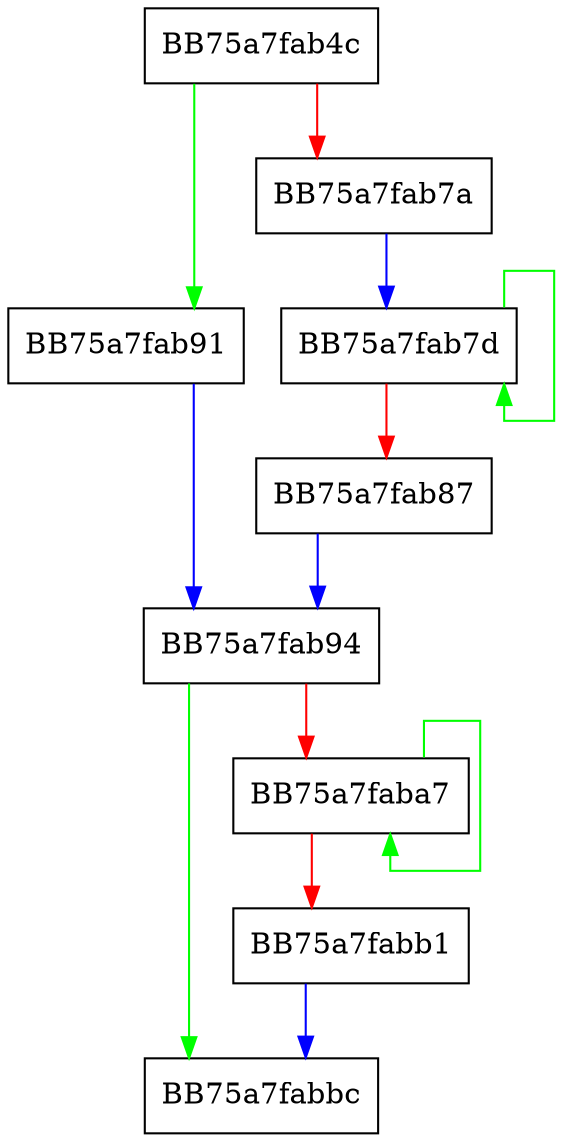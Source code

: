digraph WPP_SF_iiiSS {
  node [shape="box"];
  graph [splines=ortho];
  BB75a7fab4c -> BB75a7fab91 [color="green"];
  BB75a7fab4c -> BB75a7fab7a [color="red"];
  BB75a7fab7a -> BB75a7fab7d [color="blue"];
  BB75a7fab7d -> BB75a7fab7d [color="green"];
  BB75a7fab7d -> BB75a7fab87 [color="red"];
  BB75a7fab87 -> BB75a7fab94 [color="blue"];
  BB75a7fab91 -> BB75a7fab94 [color="blue"];
  BB75a7fab94 -> BB75a7fabbc [color="green"];
  BB75a7fab94 -> BB75a7faba7 [color="red"];
  BB75a7faba7 -> BB75a7faba7 [color="green"];
  BB75a7faba7 -> BB75a7fabb1 [color="red"];
  BB75a7fabb1 -> BB75a7fabbc [color="blue"];
}